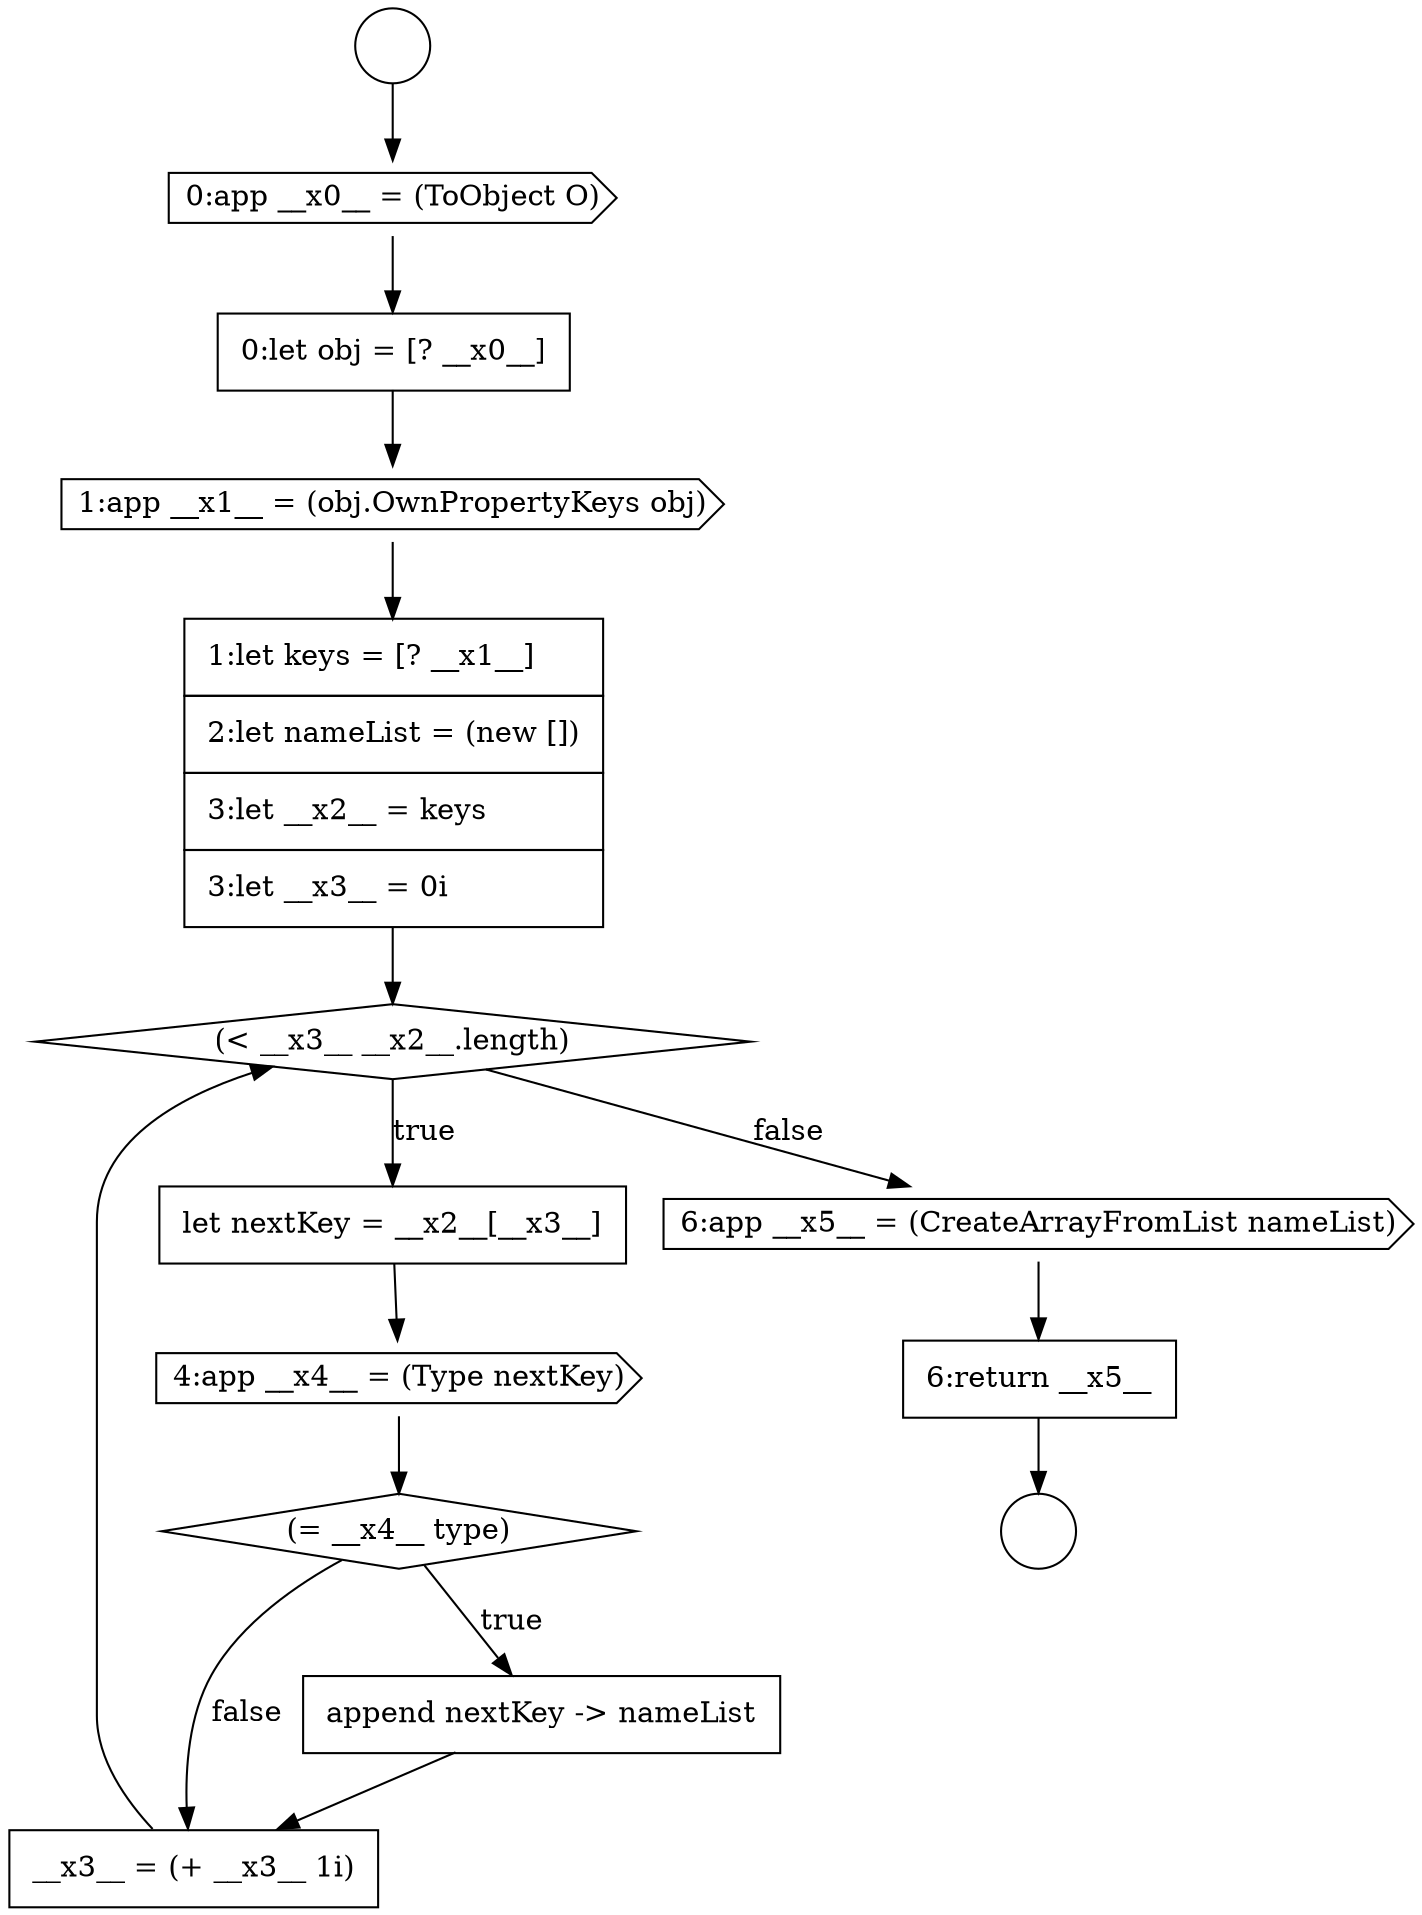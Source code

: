 digraph {
  node11394 [shape=none, margin=0, label=<<font color="black">
    <table border="0" cellborder="1" cellspacing="0" cellpadding="10">
      <tr><td align="left">0:let obj = [? __x0__]</td></tr>
    </table>
  </font>> color="black" fillcolor="white" style=filled]
  node11399 [shape=cds, label=<<font color="black">4:app __x4__ = (Type nextKey)</font>> color="black" fillcolor="white" style=filled]
  node11404 [shape=none, margin=0, label=<<font color="black">
    <table border="0" cellborder="1" cellspacing="0" cellpadding="10">
      <tr><td align="left">6:return __x5__</td></tr>
    </table>
  </font>> color="black" fillcolor="white" style=filled]
  node11398 [shape=none, margin=0, label=<<font color="black">
    <table border="0" cellborder="1" cellspacing="0" cellpadding="10">
      <tr><td align="left">let nextKey = __x2__[__x3__]</td></tr>
    </table>
  </font>> color="black" fillcolor="white" style=filled]
  node11395 [shape=cds, label=<<font color="black">1:app __x1__ = (obj.OwnPropertyKeys obj)</font>> color="black" fillcolor="white" style=filled]
  node11400 [shape=diamond, label=<<font color="black">(= __x4__ type)</font>> color="black" fillcolor="white" style=filled]
  node11403 [shape=cds, label=<<font color="black">6:app __x5__ = (CreateArrayFromList nameList)</font>> color="black" fillcolor="white" style=filled]
  node11396 [shape=none, margin=0, label=<<font color="black">
    <table border="0" cellborder="1" cellspacing="0" cellpadding="10">
      <tr><td align="left">1:let keys = [? __x1__]</td></tr>
      <tr><td align="left">2:let nameList = (new [])</td></tr>
      <tr><td align="left">3:let __x2__ = keys</td></tr>
      <tr><td align="left">3:let __x3__ = 0i</td></tr>
    </table>
  </font>> color="black" fillcolor="white" style=filled]
  node11392 [shape=circle label=" " color="black" fillcolor="white" style=filled]
  node11402 [shape=none, margin=0, label=<<font color="black">
    <table border="0" cellborder="1" cellspacing="0" cellpadding="10">
      <tr><td align="left">__x3__ = (+ __x3__ 1i)</td></tr>
    </table>
  </font>> color="black" fillcolor="white" style=filled]
  node11391 [shape=circle label=" " color="black" fillcolor="white" style=filled]
  node11393 [shape=cds, label=<<font color="black">0:app __x0__ = (ToObject O)</font>> color="black" fillcolor="white" style=filled]
  node11401 [shape=none, margin=0, label=<<font color="black">
    <table border="0" cellborder="1" cellspacing="0" cellpadding="10">
      <tr><td align="left">append nextKey -&gt; nameList</td></tr>
    </table>
  </font>> color="black" fillcolor="white" style=filled]
  node11397 [shape=diamond, label=<<font color="black">(&lt; __x3__ __x2__.length)</font>> color="black" fillcolor="white" style=filled]
  node11401 -> node11402 [ color="black"]
  node11395 -> node11396 [ color="black"]
  node11394 -> node11395 [ color="black"]
  node11400 -> node11401 [label=<<font color="black">true</font>> color="black"]
  node11400 -> node11402 [label=<<font color="black">false</font>> color="black"]
  node11391 -> node11393 [ color="black"]
  node11403 -> node11404 [ color="black"]
  node11404 -> node11392 [ color="black"]
  node11399 -> node11400 [ color="black"]
  node11398 -> node11399 [ color="black"]
  node11397 -> node11398 [label=<<font color="black">true</font>> color="black"]
  node11397 -> node11403 [label=<<font color="black">false</font>> color="black"]
  node11396 -> node11397 [ color="black"]
  node11393 -> node11394 [ color="black"]
  node11402 -> node11397 [ color="black"]
}
